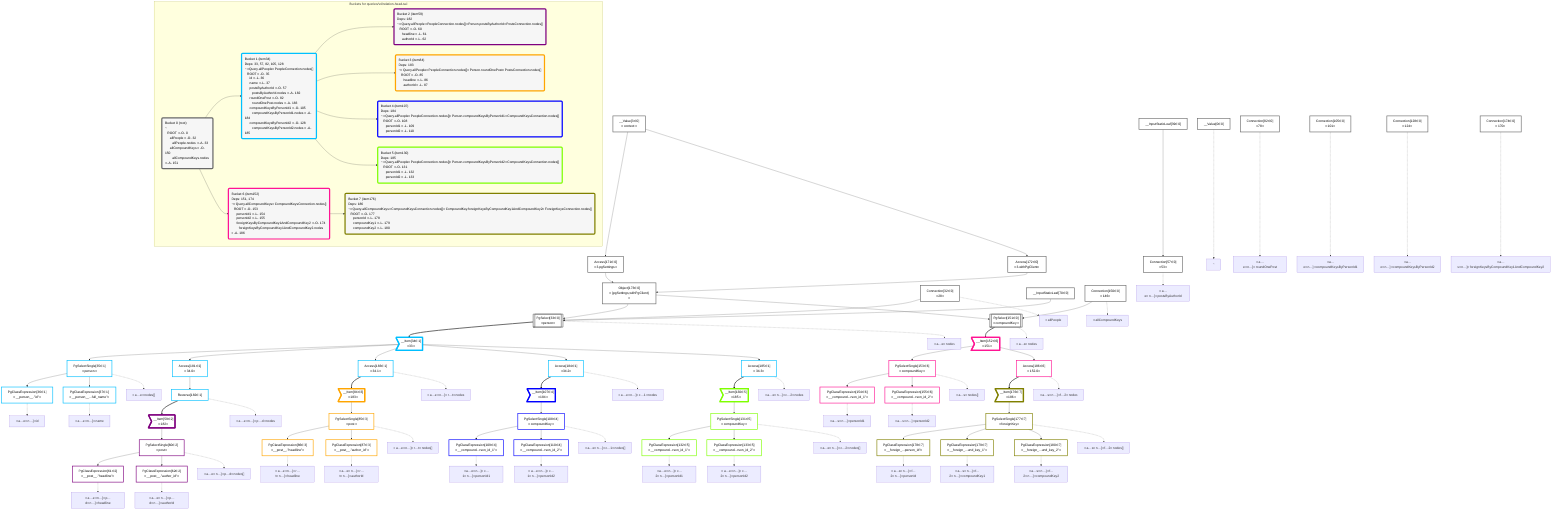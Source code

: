 graph TD
    classDef path fill:#eee,stroke:#000,color:#000
    classDef plan fill:#fff,stroke-width:3px,color:#000
    classDef itemplan fill:#fff,stroke-width:6px,color:#000
    classDef sideeffectplan fill:#f00,stroke-width:6px,color:#000
    classDef bucket fill:#f6f6f6,color:#000,stroke-width:6px,text-align:left


    %% define plans
    __Value0["__Value[0∈0]"]:::plan
    __Value3["__Value[3∈0]<br />ᐸcontextᐳ"]:::plan
    Access171["Access[171∈0]<br />ᐸ3.pgSettingsᐳ"]:::plan
    Access172["Access[172∈0]<br />ᐸ3.withPgClientᐳ"]:::plan
    Object173["Object[173∈0]<br />ᐸ{pgSettings,withPgClient}ᐳ"]:::plan
    Connection32["Connection[32∈0]<br />ᐸ28ᐳ"]:::plan
    __InputStaticLeaf70["__InputStaticLeaf[70∈0]"]:::plan
    PgSelect33[["PgSelect[33∈0]<br />ᐸpersonᐳ"]]:::plan
    __Item34>"__Item[34∈1]<br />ᐸ33ᐳ"]:::itemplan
    PgSelectSingle35["PgSelectSingle[35∈1]<br />ᐸpersonᐳ"]:::plan
    PgClassExpression36["PgClassExpression[36∈1]<br />ᐸ__person__.”id”ᐳ"]:::plan
    PgClassExpression37["PgClassExpression[37∈1]<br />ᐸ__person__...full_name”ᐳ"]:::plan
    __InputStaticLeaf39["__InputStaticLeaf[39∈0]"]:::plan
    Connection57["Connection[57∈0]<br />ᐸ53ᐳ"]:::plan
    Access181["Access[181∈1]<br />ᐸ34.0ᐳ"]:::plan
    Reverse182["Reverse[182∈1]"]:::plan
    __Item59>"__Item[59∈2]<br />ᐸ182ᐳ"]:::itemplan
    PgSelectSingle60["PgSelectSingle[60∈2]<br />ᐸpostᐳ"]:::plan
    PgClassExpression61["PgClassExpression[61∈2]<br />ᐸ__post__.”headline”ᐳ"]:::plan
    PgClassExpression62["PgClassExpression[62∈2]<br />ᐸ__post__.”author_id”ᐳ"]:::plan
    Connection82["Connection[82∈0]<br />ᐸ78ᐳ"]:::plan
    Access183["Access[183∈1]<br />ᐸ34.1ᐳ"]:::plan
    __Item84>"__Item[84∈3]<br />ᐸ183ᐳ"]:::itemplan
    PgSelectSingle85["PgSelectSingle[85∈3]<br />ᐸpostᐳ"]:::plan
    PgClassExpression86["PgClassExpression[86∈3]<br />ᐸ__post__.”headline”ᐳ"]:::plan
    PgClassExpression87["PgClassExpression[87∈3]<br />ᐸ__post__.”author_id”ᐳ"]:::plan
    Connection105["Connection[105∈0]<br />ᐸ101ᐳ"]:::plan
    Access184["Access[184∈1]<br />ᐸ34.2ᐳ"]:::plan
    __Item107>"__Item[107∈4]<br />ᐸ184ᐳ"]:::itemplan
    PgSelectSingle108["PgSelectSingle[108∈4]<br />ᐸcompoundKeyᐳ"]:::plan
    PgClassExpression109["PgClassExpression[109∈4]<br />ᐸ__compound...rson_id_1”ᐳ"]:::plan
    PgClassExpression110["PgClassExpression[110∈4]<br />ᐸ__compound...rson_id_2”ᐳ"]:::plan
    Connection128["Connection[128∈0]<br />ᐸ124ᐳ"]:::plan
    Access185["Access[185∈1]<br />ᐸ34.3ᐳ"]:::plan
    __Item130>"__Item[130∈5]<br />ᐸ185ᐳ"]:::itemplan
    PgSelectSingle131["PgSelectSingle[131∈5]<br />ᐸcompoundKeyᐳ"]:::plan
    PgClassExpression132["PgClassExpression[132∈5]<br />ᐸ__compound...rson_id_1”ᐳ"]:::plan
    PgClassExpression133["PgClassExpression[133∈5]<br />ᐸ__compound...rson_id_2”ᐳ"]:::plan
    Connection150["Connection[150∈0]<br />ᐸ146ᐳ"]:::plan
    PgSelect151[["PgSelect[151∈0]<br />ᐸcompoundKeyᐳ"]]:::plan
    __Item152>"__Item[152∈6]<br />ᐸ151ᐳ"]:::itemplan
    PgSelectSingle153["PgSelectSingle[153∈6]<br />ᐸcompoundKeyᐳ"]:::plan
    PgClassExpression154["PgClassExpression[154∈6]<br />ᐸ__compound...rson_id_1”ᐳ"]:::plan
    PgClassExpression155["PgClassExpression[155∈6]<br />ᐸ__compound...rson_id_2”ᐳ"]:::plan
    Connection174["Connection[174∈0]<br />ᐸ170ᐳ"]:::plan
    Access186["Access[186∈6]<br />ᐸ152.0ᐳ"]:::plan
    __Item176>"__Item[176∈7]<br />ᐸ186ᐳ"]:::itemplan
    PgSelectSingle177["PgSelectSingle[177∈7]<br />ᐸforeignKeyᐳ"]:::plan
    PgClassExpression178["PgClassExpression[178∈7]<br />ᐸ__foreign_...person_id”ᐳ"]:::plan
    PgClassExpression179["PgClassExpression[179∈7]<br />ᐸ__foreign_...und_key_1”ᐳ"]:::plan
    PgClassExpression180["PgClassExpression[180∈7]<br />ᐸ__foreign_...und_key_2”ᐳ"]:::plan

    %% plan dependencies
    __Value3 --> Access171
    __Value3 --> Access172
    Access171 & Access172 --> Object173
    Object173 & Connection32 & __InputStaticLeaf70 --> PgSelect33
    PgSelect33 ==> __Item34
    __Item34 --> PgSelectSingle35
    PgSelectSingle35 --> PgClassExpression36
    PgSelectSingle35 --> PgClassExpression37
    __InputStaticLeaf39 --> Connection57
    __Item34 --> Access181
    Access181 --> Reverse182
    Reverse182 ==> __Item59
    __Item59 --> PgSelectSingle60
    PgSelectSingle60 --> PgClassExpression61
    PgSelectSingle60 --> PgClassExpression62
    __Item34 --> Access183
    Access183 ==> __Item84
    __Item84 --> PgSelectSingle85
    PgSelectSingle85 --> PgClassExpression86
    PgSelectSingle85 --> PgClassExpression87
    __Item34 --> Access184
    Access184 ==> __Item107
    __Item107 --> PgSelectSingle108
    PgSelectSingle108 --> PgClassExpression109
    PgSelectSingle108 --> PgClassExpression110
    __Item34 --> Access185
    Access185 ==> __Item130
    __Item130 --> PgSelectSingle131
    PgSelectSingle131 --> PgClassExpression132
    PgSelectSingle131 --> PgClassExpression133
    Object173 & Connection150 --> PgSelect151
    PgSelect151 ==> __Item152
    __Item152 --> PgSelectSingle153
    PgSelectSingle153 --> PgClassExpression154
    PgSelectSingle153 --> PgClassExpression155
    __Item152 --> Access186
    Access186 ==> __Item176
    __Item176 --> PgSelectSingle177
    PgSelectSingle177 --> PgClassExpression178
    PgSelectSingle177 --> PgClassExpression179
    PgSelectSingle177 --> PgClassExpression180

    %% plan-to-path relationships
    P0["~"]
    __Value0 -.-> P0
    P32["ᐳallPeople"]
    Connection32 -.-> P32
    P33["ᐳa…eᐳnodes"]
    PgSelect33 -.-> P33
    P35["ᐳa…eᐳnodes[]"]
    PgSelectSingle35 -.-> P35
    P36["ᐳa…eᐳn…]ᐳid"]
    PgClassExpression36 -.-> P36
    P37["ᐳa…eᐳn…]ᐳname"]
    PgClassExpression37 -.-> P37
    P57["ᐳa…eᐳn…]ᐳpostsByAuthorId"]
    Connection57 -.-> P57
    P60["ᐳa…eᐳn…]ᐳp…dᐳnodes[]"]
    PgSelectSingle60 -.-> P60
    P61["ᐳa…eᐳn…]ᐳp…dᐳn…]ᐳheadline"]
    PgClassExpression61 -.-> P61
    P62["ᐳa…eᐳn…]ᐳp…dᐳn…]ᐳauthorId"]
    PgClassExpression62 -.-> P62
    P82["ᐳa…eᐳn…]ᐳroundOnePost"]
    Connection82 -.-> P82
    P85["ᐳa…eᐳn…]ᐳr…tᐳnodes[]"]
    PgSelectSingle85 -.-> P85
    P86["ᐳa…eᐳn…]ᐳr…tᐳn…]ᐳheadline"]
    PgClassExpression86 -.-> P86
    P87["ᐳa…eᐳn…]ᐳr…tᐳn…]ᐳauthorId"]
    PgClassExpression87 -.-> P87
    P105["ᐳa…eᐳn…]ᐳcompoundKeysByPersonId1"]
    Connection105 -.-> P105
    P108["ᐳa…eᐳn…]ᐳc…1ᐳnodes[]"]
    PgSelectSingle108 -.-> P108
    P109["ᐳa…eᐳn…]ᐳc…1ᐳn…]ᐳpersonId1"]
    PgClassExpression109 -.-> P109
    P110["ᐳa…eᐳn…]ᐳc…1ᐳn…]ᐳpersonId2"]
    PgClassExpression110 -.-> P110
    P128["ᐳa…eᐳn…]ᐳcompoundKeysByPersonId2"]
    Connection128 -.-> P128
    P131["ᐳa…eᐳn…]ᐳc…2ᐳnodes[]"]
    PgSelectSingle131 -.-> P131
    P132["ᐳa…eᐳn…]ᐳc…2ᐳn…]ᐳpersonId1"]
    PgClassExpression132 -.-> P132
    P133["ᐳa…eᐳn…]ᐳc…2ᐳn…]ᐳpersonId2"]
    PgClassExpression133 -.-> P133
    P150["ᐳallCompoundKeys"]
    Connection150 -.-> P150
    P151["ᐳa…sᐳnodes"]
    PgSelect151 -.-> P151
    P153["ᐳa…sᐳnodes[]"]
    PgSelectSingle153 -.-> P153
    P154["ᐳa…sᐳn…]ᐳpersonId1"]
    PgClassExpression154 -.-> P154
    P155["ᐳa…sᐳn…]ᐳpersonId2"]
    PgClassExpression155 -.-> P155
    P174["ᐳa…sᐳn…]ᐳforeignKeysByCompoundKey1AndCompoundKey2"]
    Connection174 -.-> P174
    P177["ᐳa…sᐳn…]ᐳf…2ᐳnodes[]"]
    PgSelectSingle177 -.-> P177
    P178["ᐳa…sᐳn…]ᐳf…2ᐳn…]ᐳpersonId"]
    PgClassExpression178 -.-> P178
    P179["ᐳa…sᐳn…]ᐳf…2ᐳn…]ᐳcompoundKey1"]
    PgClassExpression179 -.-> P179
    P180["ᐳa…sᐳn…]ᐳf…2ᐳn…]ᐳcompoundKey2"]
    PgClassExpression180 -.-> P180
    P182["ᐳa…eᐳn…]ᐳp…dᐳnodes"]
    Reverse182 -.-> P182
    P183["ᐳa…eᐳn…]ᐳr…tᐳnodes"]
    Access183 -.-> P183
    P184["ᐳa…eᐳn…]ᐳc…1ᐳnodes"]
    Access184 -.-> P184
    P185["ᐳa…eᐳn…]ᐳc…2ᐳnodes"]
    Access185 -.-> P185
    P186["ᐳa…sᐳn…]ᐳf…2ᐳnodes"]
    Access186 -.-> P186

    subgraph "Buckets for queries/v4/relation-head-tail"
    Bucket0("Bucket 0 (root)<br />~<br />⠀ROOT ᐸ-O- 0<br />⠀⠀allPeople ᐸ-O- 32<br />⠀⠀⠀allPeople.nodes ᐸ-A- 33<br />⠀⠀allCompoundKeys ᐸ-O- 150<br />⠀⠀⠀allCompoundKeys.nodes ᐸ-A- 151"):::bucket
    classDef bucket0 stroke:#696969
    class Bucket0,__Value0,__Value3,Connection32,PgSelect33,__InputStaticLeaf39,Connection57,__InputStaticLeaf70,Connection82,Connection105,Connection128,Connection150,PgSelect151,Access171,Access172,Object173,Connection174 bucket0
    Bucket1("Bucket 1 (item34)<br />Deps: 33, 57, 82, 105, 128<br />~ᐳQuery.allPeopleᐳPeopleConnection.nodes[]<br />⠀ROOT ᐸ-O- 35<br />⠀⠀id ᐸ-L- 36<br />⠀⠀name ᐸ-L- 37<br />⠀⠀postsByAuthorId ᐸ-O- 57<br />⠀⠀⠀postsByAuthorId.nodes ᐸ-A- 182<br />⠀⠀roundOnePost ᐸ-O- 82<br />⠀⠀⠀roundOnePost.nodes ᐸ-A- 183<br />⠀⠀compoundKeysByPersonId1 ᐸ-O- 105<br />⠀⠀⠀compoundKeysByPersonId1.nodes ᐸ-A- 184<br />⠀⠀compoundKeysByPersonId2 ᐸ-O- 128<br />⠀⠀⠀compoundKeysByPersonId2.nodes ᐸ-A- 185"):::bucket
    classDef bucket1 stroke:#00bfff
    class Bucket1,__Item34,PgSelectSingle35,PgClassExpression36,PgClassExpression37,Access181,Reverse182,Access183,Access184,Access185 bucket1
    Bucket2("Bucket 2 (item59)<br />Deps: 182<br />~ᐳQuery.allPeopleᐳPeopleConnection.nodes[]ᐳPerson.postsByAuthorIdᐳPostsConnection.nodes[]<br />⠀ROOT ᐸ-O- 60<br />⠀⠀headline ᐸ-L- 61<br />⠀⠀authorId ᐸ-L- 62"):::bucket
    classDef bucket2 stroke:#7f007f
    class Bucket2,__Item59,PgSelectSingle60,PgClassExpression61,PgClassExpression62 bucket2
    Bucket3("Bucket 3 (item84)<br />Deps: 183<br />~ᐳQuery.allPeopleᐳPeopleConnection.nodes[]ᐳPerson.roundOnePostᐳPostsConnection.nodes[]<br />⠀ROOT ᐸ-O- 85<br />⠀⠀headline ᐸ-L- 86<br />⠀⠀authorId ᐸ-L- 87"):::bucket
    classDef bucket3 stroke:#ffa500
    class Bucket3,__Item84,PgSelectSingle85,PgClassExpression86,PgClassExpression87 bucket3
    Bucket4("Bucket 4 (item107)<br />Deps: 184<br />~ᐳQuery.allPeopleᐳPeopleConnection.nodes[]ᐳPerson.compoundKeysByPersonId1ᐳCompoundKeysConnection.nodes[]<br />⠀ROOT ᐸ-O- 108<br />⠀⠀personId1 ᐸ-L- 109<br />⠀⠀personId2 ᐸ-L- 110"):::bucket
    classDef bucket4 stroke:#0000ff
    class Bucket4,__Item107,PgSelectSingle108,PgClassExpression109,PgClassExpression110 bucket4
    Bucket5("Bucket 5 (item130)<br />Deps: 185<br />~ᐳQuery.allPeopleᐳPeopleConnection.nodes[]ᐳPerson.compoundKeysByPersonId2ᐳCompoundKeysConnection.nodes[]<br />⠀ROOT ᐸ-O- 131<br />⠀⠀personId1 ᐸ-L- 132<br />⠀⠀personId2 ᐸ-L- 133"):::bucket
    classDef bucket5 stroke:#7fff00
    class Bucket5,__Item130,PgSelectSingle131,PgClassExpression132,PgClassExpression133 bucket5
    Bucket6("Bucket 6 (item152)<br />Deps: 151, 174<br />~ᐳQuery.allCompoundKeysᐳCompoundKeysConnection.nodes[]<br />⠀ROOT ᐸ-O- 153<br />⠀⠀personId1 ᐸ-L- 154<br />⠀⠀personId2 ᐸ-L- 155<br />⠀⠀foreignKeysByCompoundKey1AndCompoundKey2 ᐸ-O- 174<br />⠀⠀⠀foreignKeysByCompoundKey1AndCompoundKey2.nodes ᐸ-A- 186"):::bucket
    classDef bucket6 stroke:#ff1493
    class Bucket6,__Item152,PgSelectSingle153,PgClassExpression154,PgClassExpression155,Access186 bucket6
    Bucket7("Bucket 7 (item176)<br />Deps: 186<br />~ᐳQuery.allCompoundKeysᐳCompoundKeysConnection.nodes[]ᐳCompoundKey.foreignKeysByCompoundKey1AndCompoundKey2ᐳForeignKeysConnection.nodes[]<br />⠀ROOT ᐸ-O- 177<br />⠀⠀personId ᐸ-L- 178<br />⠀⠀compoundKey1 ᐸ-L- 179<br />⠀⠀compoundKey2 ᐸ-L- 180"):::bucket
    classDef bucket7 stroke:#808000
    class Bucket7,__Item176,PgSelectSingle177,PgClassExpression178,PgClassExpression179,PgClassExpression180 bucket7
    Bucket0 --> Bucket1 & Bucket6
    Bucket1 --> Bucket2 & Bucket3 & Bucket4 & Bucket5
    Bucket6 --> Bucket7
    end